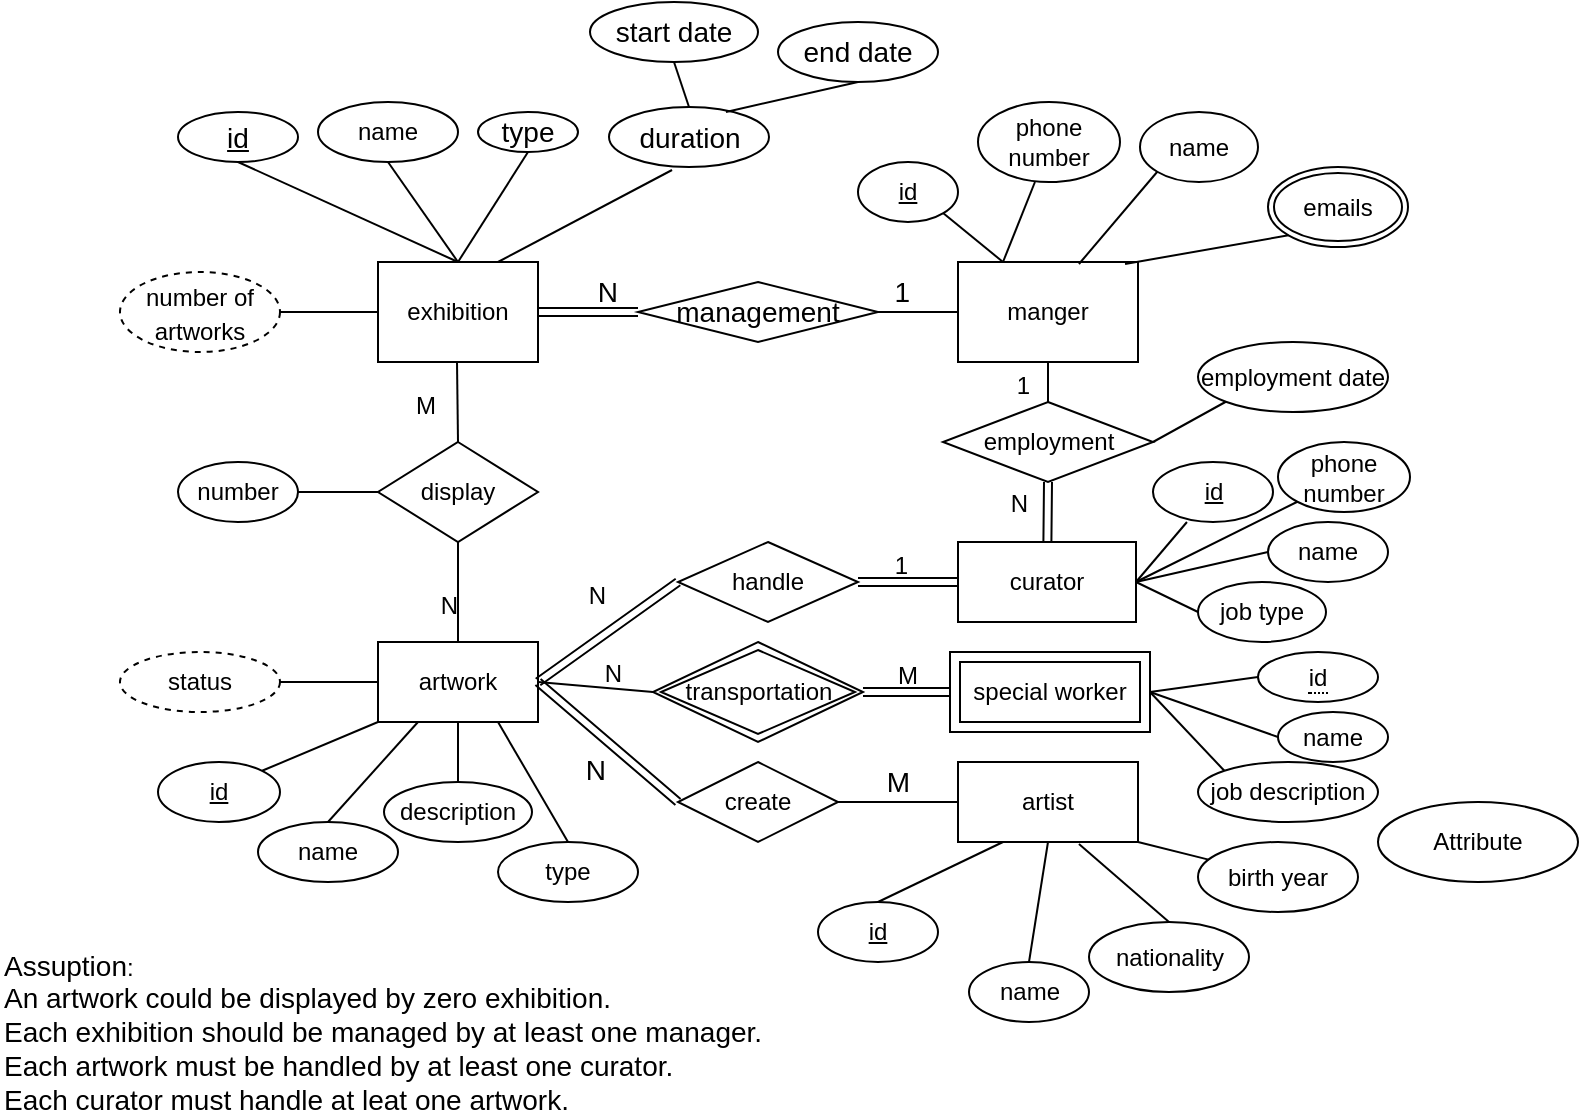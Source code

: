<mxfile version="20.8.23" type="device"><diagram name="Page-1" id="Xe3K4hbXUGuiRup-kDCq"><mxGraphModel dx="1770" dy="706" grid="1" gridSize="10" guides="1" tooltips="1" connect="1" arrows="1" fold="1" page="1" pageScale="1" pageWidth="827" pageHeight="1169" math="0" shadow="0"><root><mxCell id="0"/><mxCell id="1" parent="0"/><mxCell id="THsUJD-acO5wIaqjOChG-1" value="exhibition" style="rounded=0;whiteSpace=wrap;html=1;" vertex="1" parent="1"><mxGeometry x="110" y="200" width="80" height="50" as="geometry"/></mxCell><mxCell id="THsUJD-acO5wIaqjOChG-2" value="name" style="ellipse;whiteSpace=wrap;html=1;rounded=0;" vertex="1" parent="1"><mxGeometry x="80" y="120" width="70" height="30" as="geometry"/></mxCell><mxCell id="THsUJD-acO5wIaqjOChG-4" value="" style="endArrow=none;html=1;rounded=0;entryX=0.5;entryY=1;entryDx=0;entryDy=0;" edge="1" parent="1" target="THsUJD-acO5wIaqjOChG-2"><mxGeometry width="50" height="50" relative="1" as="geometry"><mxPoint x="150" y="200" as="sourcePoint"/><mxPoint x="250" y="224.5" as="targetPoint"/><Array as="points"/></mxGeometry></mxCell><mxCell id="THsUJD-acO5wIaqjOChG-5" value="artwork" style="rounded=0;whiteSpace=wrap;html=1;" vertex="1" parent="1"><mxGeometry x="110" y="390" width="80" height="40" as="geometry"/></mxCell><mxCell id="THsUJD-acO5wIaqjOChG-6" value="artist" style="rounded=0;whiteSpace=wrap;html=1;" vertex="1" parent="1"><mxGeometry x="400" y="450" width="90" height="40" as="geometry"/></mxCell><mxCell id="THsUJD-acO5wIaqjOChG-7" value="manger" style="rounded=0;whiteSpace=wrap;html=1;" vertex="1" parent="1"><mxGeometry x="400" y="200" width="90" height="50" as="geometry"/></mxCell><mxCell id="THsUJD-acO5wIaqjOChG-8" value="display" style="rhombus;whiteSpace=wrap;html=1;" vertex="1" parent="1"><mxGeometry x="110" y="290" width="80" height="50" as="geometry"/></mxCell><mxCell id="THsUJD-acO5wIaqjOChG-9" value="number" style="ellipse;whiteSpace=wrap;html=1;" vertex="1" parent="1"><mxGeometry x="10" y="300" width="60" height="30" as="geometry"/></mxCell><mxCell id="THsUJD-acO5wIaqjOChG-10" value="" style="endArrow=none;html=1;rounded=0;entryX=0;entryY=0.5;entryDx=0;entryDy=0;exitX=1;exitY=0.5;exitDx=0;exitDy=0;" edge="1" parent="1" source="THsUJD-acO5wIaqjOChG-9" target="THsUJD-acO5wIaqjOChG-8"><mxGeometry width="50" height="50" relative="1" as="geometry"><mxPoint x="50" y="310" as="sourcePoint"/><mxPoint x="100" y="260" as="targetPoint"/></mxGeometry></mxCell><mxCell id="THsUJD-acO5wIaqjOChG-11" value="create" style="rhombus;whiteSpace=wrap;html=1;" vertex="1" parent="1"><mxGeometry x="260" y="450" width="80" height="40" as="geometry"/></mxCell><mxCell id="THsUJD-acO5wIaqjOChG-15" value="" style="endArrow=none;html=1;rounded=0;" edge="1" parent="1" source="THsUJD-acO5wIaqjOChG-8"><mxGeometry relative="1" as="geometry"><mxPoint x="150" y="340" as="sourcePoint"/><mxPoint x="150" y="390" as="targetPoint"/></mxGeometry></mxCell><mxCell id="THsUJD-acO5wIaqjOChG-16" value="N" style="resizable=0;html=1;align=right;verticalAlign=bottom;" connectable="0" vertex="1" parent="THsUJD-acO5wIaqjOChG-15"><mxGeometry x="1" relative="1" as="geometry"><mxPoint y="-10" as="offset"/></mxGeometry></mxCell><mxCell id="THsUJD-acO5wIaqjOChG-29" value="" style="endArrow=none;html=1;rounded=0;exitX=0.5;exitY=0;exitDx=0;exitDy=0;" edge="1" parent="1" source="THsUJD-acO5wIaqjOChG-8"><mxGeometry relative="1" as="geometry"><mxPoint x="149.5" y="280" as="sourcePoint"/><mxPoint x="149.5" y="250" as="targetPoint"/></mxGeometry></mxCell><mxCell id="THsUJD-acO5wIaqjOChG-30" value="M" style="resizable=0;html=1;align=right;verticalAlign=bottom;" connectable="0" vertex="1" parent="THsUJD-acO5wIaqjOChG-29"><mxGeometry x="1" relative="1" as="geometry"><mxPoint x="-10" y="30" as="offset"/></mxGeometry></mxCell><mxCell id="THsUJD-acO5wIaqjOChG-31" value="&lt;div style=&quot;&quot;&gt;&lt;span style=&quot;background-color: initial;&quot;&gt;&lt;font style=&quot;font-size: 14px;&quot;&gt;Assuption&lt;/font&gt;&lt;font style=&quot;font-size: 12px;&quot;&gt;:&amp;nbsp;&lt;/font&gt;&lt;/span&gt;&lt;/div&gt;&lt;font style=&quot;font-size: 14px;&quot;&gt;An artwork could be displayed by zero exhibition.&lt;br&gt;Each exhibition should be managed by at least one manager.&lt;br&gt;Each artwork must be handled by at least one curator.&lt;br&gt;Each curator must handle at leat one artwork.&lt;br&gt;&lt;/font&gt;" style="text;strokeColor=none;align=left;fillColor=none;html=1;verticalAlign=middle;whiteSpace=wrap;rounded=0;" vertex="1" parent="1"><mxGeometry x="-79" y="550" width="409" height="70" as="geometry"/></mxCell><mxCell id="THsUJD-acO5wIaqjOChG-32" value="" style="shape=link;html=1;rounded=0;fontSize=14;entryX=0;entryY=0.5;entryDx=0;entryDy=0;" edge="1" parent="1" target="THsUJD-acO5wIaqjOChG-11"><mxGeometry relative="1" as="geometry"><mxPoint x="190" y="410" as="sourcePoint"/><mxPoint x="270" y="410" as="targetPoint"/></mxGeometry></mxCell><mxCell id="THsUJD-acO5wIaqjOChG-33" value="N" style="resizable=0;html=1;align=right;verticalAlign=bottom;fontSize=14;" connectable="0" vertex="1" parent="THsUJD-acO5wIaqjOChG-32"><mxGeometry x="1" relative="1" as="geometry"><mxPoint x="-35" y="-5" as="offset"/></mxGeometry></mxCell><mxCell id="THsUJD-acO5wIaqjOChG-34" value="" style="endArrow=none;html=1;rounded=0;fontSize=14;entryX=0;entryY=0.5;entryDx=0;entryDy=0;exitX=1;exitY=0.5;exitDx=0;exitDy=0;" edge="1" parent="1" source="THsUJD-acO5wIaqjOChG-11" target="THsUJD-acO5wIaqjOChG-6"><mxGeometry relative="1" as="geometry"><mxPoint x="350" y="410" as="sourcePoint"/><mxPoint x="410" y="410" as="targetPoint"/></mxGeometry></mxCell><mxCell id="THsUJD-acO5wIaqjOChG-35" value="M" style="resizable=0;html=1;align=right;verticalAlign=bottom;fontSize=14;" connectable="0" vertex="1" parent="THsUJD-acO5wIaqjOChG-34"><mxGeometry x="1" relative="1" as="geometry"><mxPoint x="-24" as="offset"/></mxGeometry></mxCell><mxCell id="THsUJD-acO5wIaqjOChG-36" value="management" style="shape=rhombus;perimeter=rhombusPerimeter;whiteSpace=wrap;html=1;align=center;fontSize=14;" vertex="1" parent="1"><mxGeometry x="240" y="210" width="120" height="30" as="geometry"/></mxCell><mxCell id="THsUJD-acO5wIaqjOChG-37" value="" style="endArrow=none;html=1;rounded=0;fontSize=14;exitX=1;exitY=0.5;exitDx=0;exitDy=0;entryX=0;entryY=0.5;entryDx=0;entryDy=0;" edge="1" parent="1" source="THsUJD-acO5wIaqjOChG-36" target="THsUJD-acO5wIaqjOChG-7"><mxGeometry relative="1" as="geometry"><mxPoint x="360" y="230" as="sourcePoint"/><mxPoint x="410" y="225" as="targetPoint"/></mxGeometry></mxCell><mxCell id="THsUJD-acO5wIaqjOChG-38" value="1" style="resizable=0;html=1;align=right;verticalAlign=bottom;fontSize=14;" connectable="0" vertex="1" parent="THsUJD-acO5wIaqjOChG-37"><mxGeometry x="1" relative="1" as="geometry"><mxPoint x="-24" as="offset"/></mxGeometry></mxCell><mxCell id="THsUJD-acO5wIaqjOChG-39" value="" style="shape=link;html=1;rounded=0;fontSize=14;exitX=1;exitY=0.5;exitDx=0;exitDy=0;entryX=0;entryY=0.5;entryDx=0;entryDy=0;" edge="1" parent="1" source="THsUJD-acO5wIaqjOChG-1" target="THsUJD-acO5wIaqjOChG-36"><mxGeometry relative="1" as="geometry"><mxPoint x="230" y="300" as="sourcePoint"/><mxPoint x="320" y="300" as="targetPoint"/></mxGeometry></mxCell><mxCell id="THsUJD-acO5wIaqjOChG-40" value="N" style="resizable=0;html=1;align=right;verticalAlign=bottom;fontSize=14;" connectable="0" vertex="1" parent="THsUJD-acO5wIaqjOChG-39"><mxGeometry x="1" relative="1" as="geometry"><mxPoint x="-10" as="offset"/></mxGeometry></mxCell><mxCell id="THsUJD-acO5wIaqjOChG-41" value="id" style="ellipse;whiteSpace=wrap;html=1;align=center;fontStyle=4;fontSize=14;" vertex="1" parent="1"><mxGeometry x="10" y="125" width="60" height="25" as="geometry"/></mxCell><mxCell id="THsUJD-acO5wIaqjOChG-42" value="" style="endArrow=none;html=1;rounded=0;fontSize=14;exitX=0.5;exitY=1;exitDx=0;exitDy=0;entryX=0.5;entryY=0;entryDx=0;entryDy=0;" edge="1" parent="1" source="THsUJD-acO5wIaqjOChG-41" target="THsUJD-acO5wIaqjOChG-1"><mxGeometry relative="1" as="geometry"><mxPoint x="300" y="300" as="sourcePoint"/><mxPoint x="460" y="300" as="targetPoint"/></mxGeometry></mxCell><mxCell id="THsUJD-acO5wIaqjOChG-43" value="type" style="ellipse;whiteSpace=wrap;html=1;align=center;fontSize=14;" vertex="1" parent="1"><mxGeometry x="160" y="125" width="50" height="20" as="geometry"/></mxCell><mxCell id="THsUJD-acO5wIaqjOChG-45" value="duration" style="ellipse;whiteSpace=wrap;html=1;align=center;fontSize=14;" vertex="1" parent="1"><mxGeometry x="225.5" y="122.5" width="80" height="30" as="geometry"/></mxCell><mxCell id="THsUJD-acO5wIaqjOChG-46" value="start date" style="ellipse;whiteSpace=wrap;html=1;align=center;fontSize=14;" vertex="1" parent="1"><mxGeometry x="216" y="70" width="84" height="30" as="geometry"/></mxCell><mxCell id="THsUJD-acO5wIaqjOChG-47" value="end date" style="ellipse;whiteSpace=wrap;html=1;align=center;fontSize=14;" vertex="1" parent="1"><mxGeometry x="310" y="80" width="80" height="30" as="geometry"/></mxCell><mxCell id="THsUJD-acO5wIaqjOChG-49" value="" style="endArrow=none;html=1;rounded=0;fontSize=14;exitX=0.5;exitY=0;exitDx=0;exitDy=0;entryX=0.5;entryY=1;entryDx=0;entryDy=0;" edge="1" parent="1" source="THsUJD-acO5wIaqjOChG-1" target="THsUJD-acO5wIaqjOChG-43"><mxGeometry relative="1" as="geometry"><mxPoint x="270" y="300" as="sourcePoint"/><mxPoint x="180" y="140" as="targetPoint"/></mxGeometry></mxCell><mxCell id="THsUJD-acO5wIaqjOChG-50" value="" style="endArrow=none;html=1;rounded=0;fontSize=14;exitX=0.75;exitY=0;exitDx=0;exitDy=0;entryX=0.394;entryY=1.05;entryDx=0;entryDy=0;entryPerimeter=0;" edge="1" parent="1" source="THsUJD-acO5wIaqjOChG-1" target="THsUJD-acO5wIaqjOChG-45"><mxGeometry relative="1" as="geometry"><mxPoint x="240" y="470" as="sourcePoint"/><mxPoint x="250" y="150" as="targetPoint"/></mxGeometry></mxCell><mxCell id="THsUJD-acO5wIaqjOChG-51" value="" style="endArrow=none;html=1;rounded=0;fontSize=14;exitX=0.5;exitY=0;exitDx=0;exitDy=0;entryX=0.5;entryY=1;entryDx=0;entryDy=0;" edge="1" parent="1" source="THsUJD-acO5wIaqjOChG-45" target="THsUJD-acO5wIaqjOChG-46"><mxGeometry relative="1" as="geometry"><mxPoint x="190" y="480" as="sourcePoint"/><mxPoint x="350" y="480" as="targetPoint"/></mxGeometry></mxCell><mxCell id="THsUJD-acO5wIaqjOChG-52" value="" style="endArrow=none;html=1;rounded=0;fontSize=14;exitX=0.731;exitY=0.083;exitDx=0;exitDy=0;exitPerimeter=0;entryX=0.5;entryY=1;entryDx=0;entryDy=0;" edge="1" parent="1" source="THsUJD-acO5wIaqjOChG-45" target="THsUJD-acO5wIaqjOChG-47"><mxGeometry relative="1" as="geometry"><mxPoint x="400" y="110" as="sourcePoint"/><mxPoint x="560" y="110" as="targetPoint"/></mxGeometry></mxCell><mxCell id="THsUJD-acO5wIaqjOChG-54" value="&lt;font style=&quot;font-size: 12px;&quot;&gt;number of artworks&lt;/font&gt;" style="ellipse;whiteSpace=wrap;html=1;align=center;dashed=1;fontSize=14;" vertex="1" parent="1"><mxGeometry x="-19" y="205" width="80" height="40" as="geometry"/></mxCell><mxCell id="THsUJD-acO5wIaqjOChG-55" value="" style="endArrow=none;html=1;rounded=0;fontSize=12;entryX=0;entryY=0.5;entryDx=0;entryDy=0;exitX=1;exitY=0.5;exitDx=0;exitDy=0;" edge="1" parent="1" source="THsUJD-acO5wIaqjOChG-54" target="THsUJD-acO5wIaqjOChG-1"><mxGeometry relative="1" as="geometry"><mxPoint x="-50" y="270" as="sourcePoint"/><mxPoint x="110" y="270" as="targetPoint"/></mxGeometry></mxCell><mxCell id="THsUJD-acO5wIaqjOChG-56" value="id" style="ellipse;whiteSpace=wrap;html=1;align=center;fontStyle=4;fontSize=12;" vertex="1" parent="1"><mxGeometry y="450" width="61" height="30" as="geometry"/></mxCell><mxCell id="THsUJD-acO5wIaqjOChG-57" value="name" style="ellipse;whiteSpace=wrap;html=1;align=center;fontSize=12;" vertex="1" parent="1"><mxGeometry x="50" y="480" width="70" height="30" as="geometry"/></mxCell><mxCell id="THsUJD-acO5wIaqjOChG-58" value="description" style="ellipse;whiteSpace=wrap;html=1;align=center;fontSize=12;" vertex="1" parent="1"><mxGeometry x="113" y="460" width="74" height="30" as="geometry"/></mxCell><mxCell id="THsUJD-acO5wIaqjOChG-59" value="type" style="ellipse;whiteSpace=wrap;html=1;align=center;fontSize=12;" vertex="1" parent="1"><mxGeometry x="170" y="490" width="70" height="30" as="geometry"/></mxCell><mxCell id="THsUJD-acO5wIaqjOChG-61" value="" style="endArrow=none;html=1;rounded=0;fontSize=12;entryX=0;entryY=1;entryDx=0;entryDy=0;exitX=1;exitY=0;exitDx=0;exitDy=0;" edge="1" parent="1" source="THsUJD-acO5wIaqjOChG-56" target="THsUJD-acO5wIaqjOChG-5"><mxGeometry relative="1" as="geometry"><mxPoint x="-70" y="420" as="sourcePoint"/><mxPoint x="90" y="420" as="targetPoint"/></mxGeometry></mxCell><mxCell id="THsUJD-acO5wIaqjOChG-62" value="" style="endArrow=none;html=1;rounded=0;fontSize=12;entryX=0.25;entryY=1;entryDx=0;entryDy=0;exitX=0.5;exitY=0;exitDx=0;exitDy=0;" edge="1" parent="1" source="THsUJD-acO5wIaqjOChG-57" target="THsUJD-acO5wIaqjOChG-5"><mxGeometry relative="1" as="geometry"><mxPoint x="-40" y="500" as="sourcePoint"/><mxPoint x="120" y="500" as="targetPoint"/></mxGeometry></mxCell><mxCell id="THsUJD-acO5wIaqjOChG-63" value="" style="endArrow=none;html=1;rounded=0;fontSize=12;entryX=0.5;entryY=1;entryDx=0;entryDy=0;" edge="1" parent="1" source="THsUJD-acO5wIaqjOChG-58" target="THsUJD-acO5wIaqjOChG-5"><mxGeometry relative="1" as="geometry"><mxPoint x="80" y="460" as="sourcePoint"/><mxPoint x="240" y="460" as="targetPoint"/></mxGeometry></mxCell><mxCell id="THsUJD-acO5wIaqjOChG-64" value="" style="endArrow=none;html=1;rounded=0;fontSize=12;exitX=0.75;exitY=1;exitDx=0;exitDy=0;entryX=0.5;entryY=0;entryDx=0;entryDy=0;" edge="1" parent="1" source="THsUJD-acO5wIaqjOChG-5" target="THsUJD-acO5wIaqjOChG-59"><mxGeometry relative="1" as="geometry"><mxPoint x="210" y="460" as="sourcePoint"/><mxPoint x="370" y="460" as="targetPoint"/></mxGeometry></mxCell><mxCell id="THsUJD-acO5wIaqjOChG-65" value="status" style="ellipse;whiteSpace=wrap;html=1;align=center;dashed=1;fontSize=12;" vertex="1" parent="1"><mxGeometry x="-19" y="395" width="80" height="30" as="geometry"/></mxCell><mxCell id="THsUJD-acO5wIaqjOChG-66" value="" style="endArrow=none;html=1;rounded=0;fontSize=12;entryX=0;entryY=0.5;entryDx=0;entryDy=0;exitX=1;exitY=0.5;exitDx=0;exitDy=0;" edge="1" parent="1" source="THsUJD-acO5wIaqjOChG-65" target="THsUJD-acO5wIaqjOChG-5"><mxGeometry relative="1" as="geometry"><mxPoint x="-60" y="430" as="sourcePoint"/><mxPoint x="100" y="430" as="targetPoint"/></mxGeometry></mxCell><mxCell id="THsUJD-acO5wIaqjOChG-67" value="name" style="ellipse;whiteSpace=wrap;html=1;align=center;fontSize=12;" vertex="1" parent="1"><mxGeometry x="405.5" y="550" width="60" height="30" as="geometry"/></mxCell><mxCell id="THsUJD-acO5wIaqjOChG-68" value="id" style="ellipse;whiteSpace=wrap;html=1;align=center;fontStyle=4;fontSize=12;" vertex="1" parent="1"><mxGeometry x="330" y="520" width="60" height="30" as="geometry"/></mxCell><mxCell id="THsUJD-acO5wIaqjOChG-69" value="nationality" style="ellipse;whiteSpace=wrap;html=1;align=center;fontSize=12;" vertex="1" parent="1"><mxGeometry x="465.5" y="530" width="80" height="35" as="geometry"/></mxCell><mxCell id="THsUJD-acO5wIaqjOChG-70" value="birth year" style="ellipse;whiteSpace=wrap;html=1;align=center;fontSize=12;" vertex="1" parent="1"><mxGeometry x="520" y="490" width="80" height="35" as="geometry"/></mxCell><mxCell id="THsUJD-acO5wIaqjOChG-71" value="" style="endArrow=none;html=1;rounded=0;fontSize=12;entryX=0.25;entryY=1;entryDx=0;entryDy=0;exitX=0.5;exitY=0;exitDx=0;exitDy=0;" edge="1" parent="1" source="THsUJD-acO5wIaqjOChG-68" target="THsUJD-acO5wIaqjOChG-6"><mxGeometry relative="1" as="geometry"><mxPoint x="280" y="450" as="sourcePoint"/><mxPoint x="440" y="450" as="targetPoint"/></mxGeometry></mxCell><mxCell id="THsUJD-acO5wIaqjOChG-72" value="" style="endArrow=none;html=1;rounded=0;fontSize=12;entryX=0.5;entryY=1;entryDx=0;entryDy=0;exitX=0.5;exitY=0;exitDx=0;exitDy=0;" edge="1" parent="1" source="THsUJD-acO5wIaqjOChG-67" target="THsUJD-acO5wIaqjOChG-6"><mxGeometry relative="1" as="geometry"><mxPoint x="360" y="450" as="sourcePoint"/><mxPoint x="520" y="450" as="targetPoint"/></mxGeometry></mxCell><mxCell id="THsUJD-acO5wIaqjOChG-73" value="" style="endArrow=none;html=1;rounded=0;fontSize=12;entryX=0.672;entryY=1.025;entryDx=0;entryDy=0;entryPerimeter=0;exitX=0.5;exitY=0;exitDx=0;exitDy=0;" edge="1" parent="1" source="THsUJD-acO5wIaqjOChG-69" target="THsUJD-acO5wIaqjOChG-6"><mxGeometry relative="1" as="geometry"><mxPoint x="380" y="450" as="sourcePoint"/><mxPoint x="540" y="450" as="targetPoint"/></mxGeometry></mxCell><mxCell id="THsUJD-acO5wIaqjOChG-74" value="" style="endArrow=none;html=1;rounded=0;fontSize=12;exitX=1;exitY=1;exitDx=0;exitDy=0;" edge="1" parent="1" source="THsUJD-acO5wIaqjOChG-6" target="THsUJD-acO5wIaqjOChG-70"><mxGeometry relative="1" as="geometry"><mxPoint x="530" y="430" as="sourcePoint"/><mxPoint x="690" y="430" as="targetPoint"/></mxGeometry></mxCell><mxCell id="THsUJD-acO5wIaqjOChG-75" value="phone number" style="ellipse;whiteSpace=wrap;html=1;align=center;fontSize=12;" vertex="1" parent="1"><mxGeometry x="410" y="120" width="71" height="40" as="geometry"/></mxCell><mxCell id="THsUJD-acO5wIaqjOChG-77" value="name" style="ellipse;whiteSpace=wrap;html=1;align=center;fontSize=12;" vertex="1" parent="1"><mxGeometry x="491" y="125" width="59" height="35" as="geometry"/></mxCell><mxCell id="THsUJD-acO5wIaqjOChG-78" value="emails" style="ellipse;shape=doubleEllipse;margin=3;whiteSpace=wrap;html=1;align=center;fontSize=12;" vertex="1" parent="1"><mxGeometry x="555" y="152.5" width="70" height="40" as="geometry"/></mxCell><mxCell id="THsUJD-acO5wIaqjOChG-79" value="id" style="ellipse;whiteSpace=wrap;html=1;align=center;fontStyle=4;fontSize=12;" vertex="1" parent="1"><mxGeometry x="350" y="150" width="50" height="30" as="geometry"/></mxCell><mxCell id="THsUJD-acO5wIaqjOChG-80" value="" style="endArrow=none;html=1;rounded=0;fontSize=12;exitX=1;exitY=1;exitDx=0;exitDy=0;entryX=0.25;entryY=0;entryDx=0;entryDy=0;" edge="1" parent="1" source="THsUJD-acO5wIaqjOChG-79" target="THsUJD-acO5wIaqjOChG-7"><mxGeometry relative="1" as="geometry"><mxPoint x="400" y="280" as="sourcePoint"/><mxPoint x="430" y="200" as="targetPoint"/></mxGeometry></mxCell><mxCell id="THsUJD-acO5wIaqjOChG-81" value="" style="endArrow=none;html=1;rounded=0;fontSize=12;exitX=0.401;exitY=1;exitDx=0;exitDy=0;exitPerimeter=0;entryX=0.25;entryY=0;entryDx=0;entryDy=0;" edge="1" parent="1" source="THsUJD-acO5wIaqjOChG-75" target="THsUJD-acO5wIaqjOChG-7"><mxGeometry relative="1" as="geometry"><mxPoint x="420" y="280" as="sourcePoint"/><mxPoint x="580" y="280" as="targetPoint"/></mxGeometry></mxCell><mxCell id="THsUJD-acO5wIaqjOChG-82" value="" style="endArrow=none;html=1;rounded=0;fontSize=12;entryX=0;entryY=1;entryDx=0;entryDy=0;exitX=0.672;exitY=0.02;exitDx=0;exitDy=0;exitPerimeter=0;" edge="1" parent="1" source="THsUJD-acO5wIaqjOChG-7" target="THsUJD-acO5wIaqjOChG-77"><mxGeometry relative="1" as="geometry"><mxPoint x="450" y="180" as="sourcePoint"/><mxPoint x="610" y="180" as="targetPoint"/></mxGeometry></mxCell><mxCell id="THsUJD-acO5wIaqjOChG-83" value="" style="endArrow=none;html=1;rounded=0;fontSize=12;exitX=0.928;exitY=0.02;exitDx=0;exitDy=0;exitPerimeter=0;entryX=0;entryY=1;entryDx=0;entryDy=0;" edge="1" parent="1" source="THsUJD-acO5wIaqjOChG-7" target="THsUJD-acO5wIaqjOChG-78"><mxGeometry relative="1" as="geometry"><mxPoint x="520" y="220" as="sourcePoint"/><mxPoint x="680" y="220" as="targetPoint"/></mxGeometry></mxCell><mxCell id="THsUJD-acO5wIaqjOChG-84" value="curator" style="whiteSpace=wrap;html=1;align=center;fontSize=12;" vertex="1" parent="1"><mxGeometry x="400" y="340" width="89" height="40" as="geometry"/></mxCell><mxCell id="THsUJD-acO5wIaqjOChG-85" value="handle" style="shape=rhombus;perimeter=rhombusPerimeter;whiteSpace=wrap;html=1;align=center;fontSize=12;" vertex="1" parent="1"><mxGeometry x="260" y="340" width="90" height="40" as="geometry"/></mxCell><mxCell id="THsUJD-acO5wIaqjOChG-86" value="employment" style="shape=rhombus;perimeter=rhombusPerimeter;whiteSpace=wrap;html=1;align=center;fontSize=12;" vertex="1" parent="1"><mxGeometry x="392.5" y="270" width="105" height="40" as="geometry"/></mxCell><mxCell id="THsUJD-acO5wIaqjOChG-87" value="employment date" style="ellipse;whiteSpace=wrap;html=1;align=center;fontSize=12;" vertex="1" parent="1"><mxGeometry x="520" y="240" width="95" height="35" as="geometry"/></mxCell><mxCell id="THsUJD-acO5wIaqjOChG-88" value="" style="endArrow=none;html=1;rounded=0;fontSize=12;exitX=0.5;exitY=1;exitDx=0;exitDy=0;entryX=0.5;entryY=0;entryDx=0;entryDy=0;" edge="1" parent="1" source="THsUJD-acO5wIaqjOChG-7" target="THsUJD-acO5wIaqjOChG-86"><mxGeometry relative="1" as="geometry"><mxPoint x="270" y="280" as="sourcePoint"/><mxPoint x="445" y="290" as="targetPoint"/></mxGeometry></mxCell><mxCell id="THsUJD-acO5wIaqjOChG-89" value="1" style="resizable=0;html=1;align=right;verticalAlign=bottom;fontSize=12;" connectable="0" vertex="1" parent="THsUJD-acO5wIaqjOChG-88"><mxGeometry x="1" relative="1" as="geometry"><mxPoint x="-9" as="offset"/></mxGeometry></mxCell><mxCell id="THsUJD-acO5wIaqjOChG-91" value="" style="shape=link;html=1;rounded=0;fontSize=12;exitX=0.5;exitY=1;exitDx=0;exitDy=0;" edge="1" parent="1" source="THsUJD-acO5wIaqjOChG-86" target="THsUJD-acO5wIaqjOChG-84"><mxGeometry relative="1" as="geometry"><mxPoint x="440" y="350" as="sourcePoint"/><mxPoint x="600" y="350" as="targetPoint"/></mxGeometry></mxCell><mxCell id="THsUJD-acO5wIaqjOChG-92" value="N" style="resizable=0;html=1;align=right;verticalAlign=bottom;fontSize=12;" connectable="0" vertex="1" parent="THsUJD-acO5wIaqjOChG-91"><mxGeometry x="1" relative="1" as="geometry"><mxPoint x="-9" y="-10" as="offset"/></mxGeometry></mxCell><mxCell id="THsUJD-acO5wIaqjOChG-95" value="" style="shape=link;html=1;rounded=0;fontSize=12;entryX=0;entryY=0.5;entryDx=0;entryDy=0;" edge="1" parent="1" target="THsUJD-acO5wIaqjOChG-85"><mxGeometry relative="1" as="geometry"><mxPoint x="190" y="410" as="sourcePoint"/><mxPoint x="350" y="410" as="targetPoint"/></mxGeometry></mxCell><mxCell id="THsUJD-acO5wIaqjOChG-96" value="N" style="resizable=0;html=1;align=right;verticalAlign=bottom;fontSize=12;" connectable="0" vertex="1" parent="THsUJD-acO5wIaqjOChG-95"><mxGeometry x="1" relative="1" as="geometry"><mxPoint x="-35" y="15" as="offset"/></mxGeometry></mxCell><mxCell id="THsUJD-acO5wIaqjOChG-97" value="" style="shape=link;html=1;rounded=0;fontSize=12;entryX=0;entryY=0.5;entryDx=0;entryDy=0;exitX=1;exitY=0.5;exitDx=0;exitDy=0;" edge="1" parent="1" source="THsUJD-acO5wIaqjOChG-85" target="THsUJD-acO5wIaqjOChG-84"><mxGeometry relative="1" as="geometry"><mxPoint x="240" y="320" as="sourcePoint"/><mxPoint x="330" y="320" as="targetPoint"/></mxGeometry></mxCell><mxCell id="THsUJD-acO5wIaqjOChG-98" value="1" style="resizable=0;html=1;align=right;verticalAlign=bottom;fontSize=12;" connectable="0" vertex="1" parent="THsUJD-acO5wIaqjOChG-97"><mxGeometry x="1" relative="1" as="geometry"><mxPoint x="-25" as="offset"/></mxGeometry></mxCell><mxCell id="THsUJD-acO5wIaqjOChG-101" value="name" style="ellipse;whiteSpace=wrap;html=1;align=center;fontSize=12;" vertex="1" parent="1"><mxGeometry x="555" y="330" width="60" height="30" as="geometry"/></mxCell><mxCell id="THsUJD-acO5wIaqjOChG-102" value="job type" style="ellipse;whiteSpace=wrap;html=1;align=center;fontSize=12;" vertex="1" parent="1"><mxGeometry x="520" y="360" width="64" height="30" as="geometry"/></mxCell><mxCell id="THsUJD-acO5wIaqjOChG-103" value="Attribute" style="ellipse;whiteSpace=wrap;html=1;align=center;fontSize=12;" vertex="1" parent="1"><mxGeometry x="610" y="470" width="100" height="40" as="geometry"/></mxCell><mxCell id="THsUJD-acO5wIaqjOChG-104" value="" style="endArrow=none;html=1;rounded=0;fontSize=12;exitX=1;exitY=0.5;exitDx=0;exitDy=0;entryX=0;entryY=1;entryDx=0;entryDy=0;" edge="1" parent="1" source="THsUJD-acO5wIaqjOChG-86" target="THsUJD-acO5wIaqjOChG-87"><mxGeometry relative="1" as="geometry"><mxPoint x="500" y="290" as="sourcePoint"/><mxPoint x="660" y="290" as="targetPoint"/></mxGeometry></mxCell><mxCell id="THsUJD-acO5wIaqjOChG-105" value="id" style="ellipse;whiteSpace=wrap;html=1;align=center;fontStyle=4;fontSize=12;" vertex="1" parent="1"><mxGeometry x="497.5" y="300" width="60" height="30" as="geometry"/></mxCell><mxCell id="THsUJD-acO5wIaqjOChG-106" value="" style="endArrow=none;html=1;rounded=0;fontSize=12;entryX=0.283;entryY=1;entryDx=0;entryDy=0;entryPerimeter=0;exitX=1;exitY=0.5;exitDx=0;exitDy=0;" edge="1" parent="1" source="THsUJD-acO5wIaqjOChG-84" target="THsUJD-acO5wIaqjOChG-105"><mxGeometry relative="1" as="geometry"><mxPoint x="490" y="360" as="sourcePoint"/><mxPoint x="680" y="350" as="targetPoint"/></mxGeometry></mxCell><mxCell id="THsUJD-acO5wIaqjOChG-107" value="" style="endArrow=none;html=1;rounded=0;fontSize=12;entryX=0;entryY=0.5;entryDx=0;entryDy=0;exitX=1;exitY=0.5;exitDx=0;exitDy=0;" edge="1" parent="1" source="THsUJD-acO5wIaqjOChG-84" target="THsUJD-acO5wIaqjOChG-101"><mxGeometry relative="1" as="geometry"><mxPoint x="490" y="360" as="sourcePoint"/><mxPoint x="670" y="350" as="targetPoint"/></mxGeometry></mxCell><mxCell id="THsUJD-acO5wIaqjOChG-108" value="" style="endArrow=none;html=1;rounded=0;fontSize=12;entryX=0;entryY=0.5;entryDx=0;entryDy=0;exitX=1;exitY=0.5;exitDx=0;exitDy=0;" edge="1" parent="1" source="THsUJD-acO5wIaqjOChG-84" target="THsUJD-acO5wIaqjOChG-102"><mxGeometry relative="1" as="geometry"><mxPoint x="490" y="360" as="sourcePoint"/><mxPoint x="670" y="410" as="targetPoint"/></mxGeometry></mxCell><mxCell id="THsUJD-acO5wIaqjOChG-109" value="phone number" style="ellipse;whiteSpace=wrap;html=1;align=center;fontSize=12;" vertex="1" parent="1"><mxGeometry x="560" y="290" width="66" height="35" as="geometry"/></mxCell><mxCell id="THsUJD-acO5wIaqjOChG-110" value="" style="endArrow=none;html=1;rounded=0;fontSize=12;entryX=0;entryY=1;entryDx=0;entryDy=0;exitX=1;exitY=0.5;exitDx=0;exitDy=0;" edge="1" parent="1" source="THsUJD-acO5wIaqjOChG-84" target="THsUJD-acO5wIaqjOChG-109"><mxGeometry relative="1" as="geometry"><mxPoint x="490" y="370" as="sourcePoint"/><mxPoint x="680" y="410" as="targetPoint"/></mxGeometry></mxCell><mxCell id="THsUJD-acO5wIaqjOChG-111" value="special worker" style="shape=ext;margin=3;double=1;whiteSpace=wrap;html=1;align=center;fontSize=12;" vertex="1" parent="1"><mxGeometry x="396" y="395" width="100" height="40" as="geometry"/></mxCell><mxCell id="THsUJD-acO5wIaqjOChG-112" value="&lt;span style=&quot;border-bottom: 1px dotted&quot;&gt;id&lt;/span&gt;" style="ellipse;whiteSpace=wrap;html=1;align=center;fontSize=12;" vertex="1" parent="1"><mxGeometry x="550" y="395" width="60" height="25" as="geometry"/></mxCell><mxCell id="THsUJD-acO5wIaqjOChG-113" value="name" style="ellipse;whiteSpace=wrap;html=1;align=center;fontSize=12;" vertex="1" parent="1"><mxGeometry x="560" y="425" width="55" height="25" as="geometry"/></mxCell><mxCell id="THsUJD-acO5wIaqjOChG-114" value="job description" style="ellipse;whiteSpace=wrap;html=1;align=center;fontSize=12;" vertex="1" parent="1"><mxGeometry x="520" y="450" width="90" height="30" as="geometry"/></mxCell><mxCell id="THsUJD-acO5wIaqjOChG-115" value="" style="endArrow=none;html=1;rounded=0;fontSize=12;exitX=1;exitY=0.5;exitDx=0;exitDy=0;entryX=0;entryY=0.5;entryDx=0;entryDy=0;" edge="1" parent="1" source="THsUJD-acO5wIaqjOChG-111" target="THsUJD-acO5wIaqjOChG-112"><mxGeometry relative="1" as="geometry"><mxPoint x="500" y="400" as="sourcePoint"/><mxPoint x="656" y="415" as="targetPoint"/></mxGeometry></mxCell><mxCell id="THsUJD-acO5wIaqjOChG-116" value="" style="endArrow=none;html=1;rounded=0;fontSize=12;exitX=1;exitY=0.5;exitDx=0;exitDy=0;entryX=0;entryY=0.5;entryDx=0;entryDy=0;" edge="1" parent="1" source="THsUJD-acO5wIaqjOChG-111" target="THsUJD-acO5wIaqjOChG-113"><mxGeometry relative="1" as="geometry"><mxPoint x="500" y="430" as="sourcePoint"/><mxPoint x="660" y="430" as="targetPoint"/></mxGeometry></mxCell><mxCell id="THsUJD-acO5wIaqjOChG-117" value="" style="endArrow=none;html=1;rounded=0;fontSize=12;exitX=1;exitY=0.5;exitDx=0;exitDy=0;entryX=0;entryY=0;entryDx=0;entryDy=0;" edge="1" parent="1" source="THsUJD-acO5wIaqjOChG-111" target="THsUJD-acO5wIaqjOChG-114"><mxGeometry relative="1" as="geometry"><mxPoint x="500" y="440" as="sourcePoint"/><mxPoint x="660" y="440" as="targetPoint"/></mxGeometry></mxCell><mxCell id="THsUJD-acO5wIaqjOChG-122" value="" style="endArrow=none;html=1;rounded=0;fontSize=12;entryX=0;entryY=0.5;entryDx=0;entryDy=0;" edge="1" parent="1" target="THsUJD-acO5wIaqjOChG-124"><mxGeometry relative="1" as="geometry"><mxPoint x="190" y="410" as="sourcePoint"/><mxPoint x="245.0" y="415" as="targetPoint"/></mxGeometry></mxCell><mxCell id="THsUJD-acO5wIaqjOChG-123" value="N" style="resizable=0;html=1;align=right;verticalAlign=bottom;fontSize=12;" connectable="0" vertex="1" parent="THsUJD-acO5wIaqjOChG-122"><mxGeometry x="1" relative="1" as="geometry"><mxPoint x="-15" as="offset"/></mxGeometry></mxCell><mxCell id="THsUJD-acO5wIaqjOChG-124" value="transportation" style="shape=rhombus;double=1;perimeter=rhombusPerimeter;whiteSpace=wrap;html=1;align=center;fontSize=12;" vertex="1" parent="1"><mxGeometry x="247.5" y="390" width="105" height="50" as="geometry"/></mxCell><mxCell id="THsUJD-acO5wIaqjOChG-130" value="" style="shape=link;html=1;rounded=0;fontSize=12;exitX=1;exitY=0.5;exitDx=0;exitDy=0;entryX=0;entryY=0.5;entryDx=0;entryDy=0;" edge="1" parent="1" source="THsUJD-acO5wIaqjOChG-124" target="THsUJD-acO5wIaqjOChG-111"><mxGeometry relative="1" as="geometry"><mxPoint x="330" y="440" as="sourcePoint"/><mxPoint x="490" y="440" as="targetPoint"/></mxGeometry></mxCell><mxCell id="THsUJD-acO5wIaqjOChG-131" value="M" style="resizable=0;html=1;align=right;verticalAlign=bottom;fontSize=12;" connectable="0" vertex="1" parent="THsUJD-acO5wIaqjOChG-130"><mxGeometry x="1" relative="1" as="geometry"><mxPoint x="-16" as="offset"/></mxGeometry></mxCell></root></mxGraphModel></diagram></mxfile>